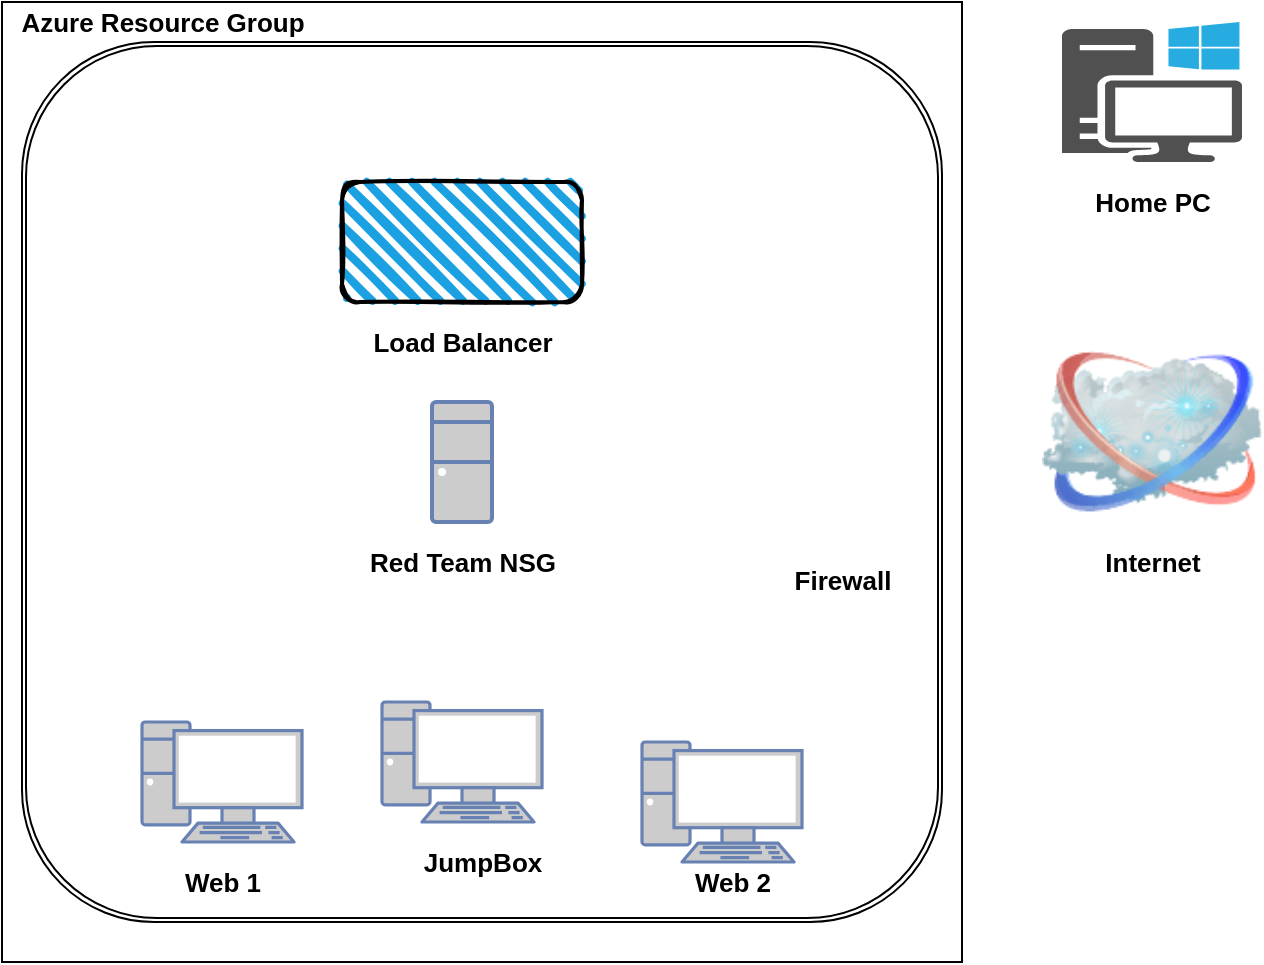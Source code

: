 <mxfile version="15.0.3" type="device"><diagram id="qDKJg_zokB5kbrlUb504" name="Page-1"><mxGraphModel dx="1038" dy="578" grid="1" gridSize="10" guides="1" tooltips="1" connect="1" arrows="1" fold="1" page="1" pageScale="1" pageWidth="850" pageHeight="1100" math="0" shadow="0"><root><mxCell id="0"/><mxCell id="1" parent="0"/><mxCell id="Kss7CxqDwfuanrFo9Xsc-1" value="" style="whiteSpace=wrap;html=1;aspect=fixed;" vertex="1" parent="1"><mxGeometry x="170" y="50" width="480" height="480" as="geometry"/></mxCell><mxCell id="Kss7CxqDwfuanrFo9Xsc-19" value="" style="shape=ext;double=1;rounded=1;whiteSpace=wrap;html=1;fontSize=13;labelBorderColor=none;textOpacity=0;verticalAlign=bottom;" vertex="1" parent="1"><mxGeometry x="180" y="70" width="460" height="440" as="geometry"/></mxCell><mxCell id="Kss7CxqDwfuanrFo9Xsc-2" value="Azure Resource Group&lt;br style=&quot;font-size: 13px;&quot;&gt;" style="text;html=1;resizable=0;autosize=1;align=center;verticalAlign=middle;points=[];fillColor=none;strokeColor=none;rounded=0;fontStyle=1;fontSize=13;" vertex="1" parent="1"><mxGeometry x="170" y="50" width="160" height="20" as="geometry"/></mxCell><mxCell id="Kss7CxqDwfuanrFo9Xsc-3" value="" style="fontColor=#0066CC;verticalAlign=top;verticalLabelPosition=bottom;labelPosition=center;align=center;html=1;outlineConnect=0;fillColor=#CCCCCC;strokeColor=#6881B3;gradientColor=none;gradientDirection=north;strokeWidth=2;shape=mxgraph.networks.pc;fontSize=13;" vertex="1" parent="1"><mxGeometry x="360" y="400" width="80" height="60" as="geometry"/></mxCell><mxCell id="Kss7CxqDwfuanrFo9Xsc-4" value="" style="fontColor=#0066CC;verticalAlign=top;verticalLabelPosition=bottom;labelPosition=center;align=center;html=1;outlineConnect=0;fillColor=#CCCCCC;strokeColor=#6881B3;gradientColor=none;gradientDirection=north;strokeWidth=2;shape=mxgraph.networks.pc;fontSize=13;" vertex="1" parent="1"><mxGeometry x="240" y="410" width="80" height="60" as="geometry"/></mxCell><mxCell id="Kss7CxqDwfuanrFo9Xsc-5" value="" style="fontColor=#0066CC;verticalAlign=top;verticalLabelPosition=bottom;labelPosition=center;align=center;html=1;outlineConnect=0;fillColor=#CCCCCC;strokeColor=#6881B3;gradientColor=none;gradientDirection=north;strokeWidth=2;shape=mxgraph.networks.pc;fontSize=13;" vertex="1" parent="1"><mxGeometry x="490" y="420" width="80" height="60" as="geometry"/></mxCell><mxCell id="Kss7CxqDwfuanrFo9Xsc-6" value="JumpBox&lt;br&gt;" style="text;html=1;resizable=0;autosize=1;align=center;verticalAlign=middle;points=[];fillColor=none;strokeColor=none;rounded=0;fontSize=13;fontStyle=1" vertex="1" parent="1"><mxGeometry x="375" y="470" width="70" height="20" as="geometry"/></mxCell><mxCell id="Kss7CxqDwfuanrFo9Xsc-7" value="Web 1&lt;br&gt;" style="text;html=1;resizable=0;autosize=1;align=center;verticalAlign=middle;points=[];fillColor=none;strokeColor=none;rounded=0;fontSize=13;fontStyle=1" vertex="1" parent="1"><mxGeometry x="255" y="480" width="50" height="20" as="geometry"/></mxCell><mxCell id="Kss7CxqDwfuanrFo9Xsc-8" value="Web 2" style="text;html=1;resizable=0;autosize=1;align=center;verticalAlign=middle;points=[];fillColor=none;strokeColor=none;rounded=0;fontSize=13;fontStyle=1" vertex="1" parent="1"><mxGeometry x="510" y="480" width="50" height="20" as="geometry"/></mxCell><mxCell id="Kss7CxqDwfuanrFo9Xsc-9" value="" style="fontColor=#0066CC;verticalAlign=top;verticalLabelPosition=bottom;labelPosition=center;align=center;html=1;outlineConnect=0;fillColor=#CCCCCC;strokeColor=#6881B3;gradientColor=none;gradientDirection=north;strokeWidth=2;shape=mxgraph.networks.desktop_pc;fontSize=13;" vertex="1" parent="1"><mxGeometry x="385" y="250" width="30" height="60" as="geometry"/></mxCell><mxCell id="Kss7CxqDwfuanrFo9Xsc-10" value="Red Team NSG" style="text;html=1;resizable=0;autosize=1;align=center;verticalAlign=middle;points=[];fillColor=none;strokeColor=none;rounded=0;fontSize=13;fontStyle=1" vertex="1" parent="1"><mxGeometry x="345" y="320" width="110" height="20" as="geometry"/></mxCell><mxCell id="Kss7CxqDwfuanrFo9Xsc-11" value="" style="pointerEvents=1;shadow=0;dashed=0;html=1;strokeColor=none;fillColor=#505050;labelPosition=center;verticalLabelPosition=bottom;verticalAlign=top;outlineConnect=0;align=center;shape=mxgraph.office.devices.workstation_pc;fontSize=13;" vertex="1" parent="1"><mxGeometry x="700" y="60" width="90" height="70" as="geometry"/></mxCell><mxCell id="Kss7CxqDwfuanrFo9Xsc-12" value="Home PC&lt;br&gt;" style="text;html=1;resizable=0;autosize=1;align=center;verticalAlign=middle;points=[];fillColor=none;strokeColor=none;rounded=0;fontSize=13;fontStyle=1" vertex="1" parent="1"><mxGeometry x="710" y="140" width="70" height="20" as="geometry"/></mxCell><mxCell id="Kss7CxqDwfuanrFo9Xsc-13" value="" style="image;html=1;image=img/lib/clip_art/networking/Cloud_128x128.png;fontSize=13;" vertex="1" parent="1"><mxGeometry x="690" y="210" width="110" height="110" as="geometry"/></mxCell><mxCell id="Kss7CxqDwfuanrFo9Xsc-14" value="Internet&lt;br&gt;" style="text;html=1;resizable=0;autosize=1;align=center;verticalAlign=middle;points=[];fillColor=none;strokeColor=none;rounded=0;fontSize=13;fontStyle=1" vertex="1" parent="1"><mxGeometry x="715" y="320" width="60" height="20" as="geometry"/></mxCell><mxCell id="Kss7CxqDwfuanrFo9Xsc-15" value="" style="shape=image;html=1;verticalAlign=top;verticalLabelPosition=bottom;labelBackgroundColor=#ffffff;imageAspect=0;aspect=fixed;image=https://cdn4.iconfinder.com/data/icons/free-glyph-christmas-icons/24/Fireplace-128.png;fontSize=13;" vertex="1" parent="1"><mxGeometry x="531" y="220" width="109" height="109" as="geometry"/></mxCell><mxCell id="Kss7CxqDwfuanrFo9Xsc-16" value="Firewall" style="text;html=1;resizable=0;autosize=1;align=center;verticalAlign=middle;points=[];fillColor=none;strokeColor=none;rounded=0;fontSize=13;fontStyle=1" vertex="1" parent="1"><mxGeometry x="560" y="329" width="60" height="20" as="geometry"/></mxCell><mxCell id="Kss7CxqDwfuanrFo9Xsc-17" value="" style="rounded=1;whiteSpace=wrap;html=1;strokeWidth=2;fillWeight=4;hachureGap=8;hachureAngle=45;fillColor=#1ba1e2;sketch=1;fontSize=13;" vertex="1" parent="1"><mxGeometry x="340" y="140" width="120" height="60" as="geometry"/></mxCell><mxCell id="Kss7CxqDwfuanrFo9Xsc-18" value="Load Balancer&lt;br&gt;" style="text;html=1;resizable=0;autosize=1;align=center;verticalAlign=middle;points=[];fillColor=none;strokeColor=none;rounded=0;fontSize=13;fontStyle=1" vertex="1" parent="1"><mxGeometry x="345" y="210" width="110" height="20" as="geometry"/></mxCell></root></mxGraphModel></diagram></mxfile>